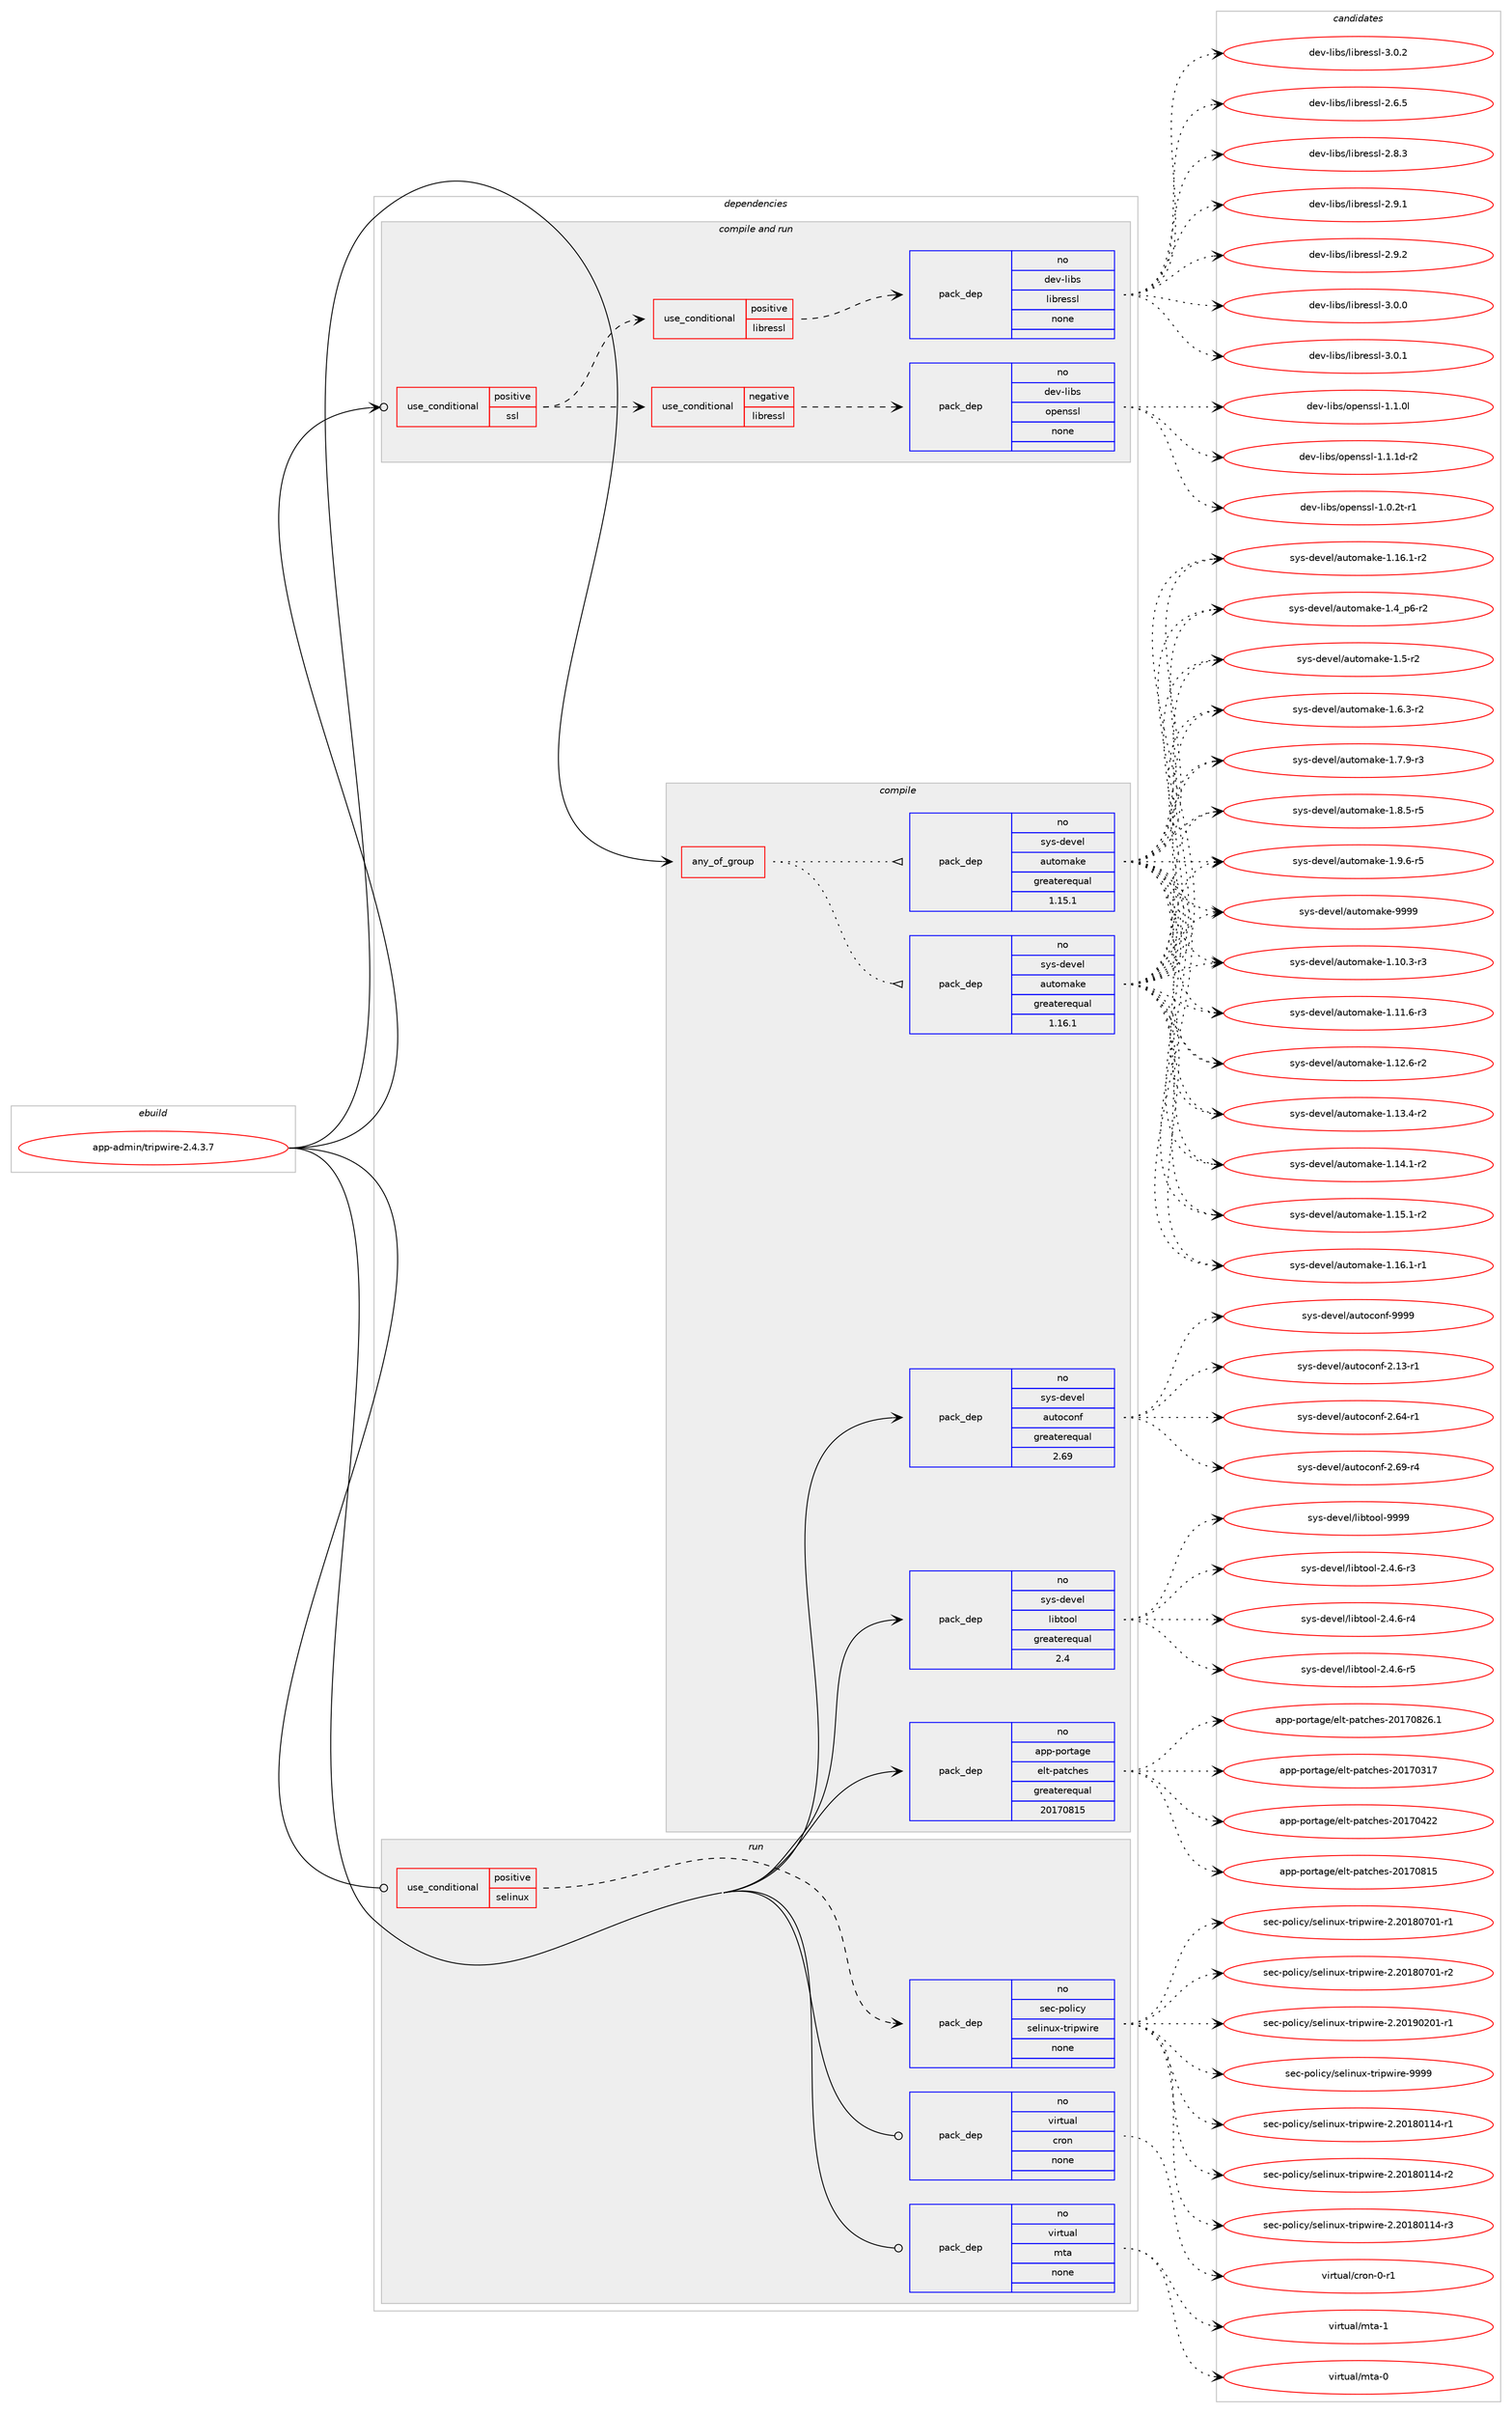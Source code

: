 digraph prolog {

# *************
# Graph options
# *************

newrank=true;
concentrate=true;
compound=true;
graph [rankdir=LR,fontname=Helvetica,fontsize=10,ranksep=1.5];#, ranksep=2.5, nodesep=0.2];
edge  [arrowhead=vee];
node  [fontname=Helvetica,fontsize=10];

# **********
# The ebuild
# **********

subgraph cluster_leftcol {
color=gray;
rank=same;
label=<<i>ebuild</i>>;
id [label="app-admin/tripwire-2.4.3.7", color=red, width=4, href="../app-admin/tripwire-2.4.3.7.svg"];
}

# ****************
# The dependencies
# ****************

subgraph cluster_midcol {
color=gray;
label=<<i>dependencies</i>>;
subgraph cluster_compile {
fillcolor="#eeeeee";
style=filled;
label=<<i>compile</i>>;
subgraph any8252 {
dependency471791 [label=<<TABLE BORDER="0" CELLBORDER="1" CELLSPACING="0" CELLPADDING="4"><TR><TD CELLPADDING="10">any_of_group</TD></TR></TABLE>>, shape=none, color=red];subgraph pack350792 {
dependency471792 [label=<<TABLE BORDER="0" CELLBORDER="1" CELLSPACING="0" CELLPADDING="4" WIDTH="220"><TR><TD ROWSPAN="6" CELLPADDING="30">pack_dep</TD></TR><TR><TD WIDTH="110">no</TD></TR><TR><TD>sys-devel</TD></TR><TR><TD>automake</TD></TR><TR><TD>greaterequal</TD></TR><TR><TD>1.16.1</TD></TR></TABLE>>, shape=none, color=blue];
}
dependency471791:e -> dependency471792:w [weight=20,style="dotted",arrowhead="oinv"];
subgraph pack350793 {
dependency471793 [label=<<TABLE BORDER="0" CELLBORDER="1" CELLSPACING="0" CELLPADDING="4" WIDTH="220"><TR><TD ROWSPAN="6" CELLPADDING="30">pack_dep</TD></TR><TR><TD WIDTH="110">no</TD></TR><TR><TD>sys-devel</TD></TR><TR><TD>automake</TD></TR><TR><TD>greaterequal</TD></TR><TR><TD>1.15.1</TD></TR></TABLE>>, shape=none, color=blue];
}
dependency471791:e -> dependency471793:w [weight=20,style="dotted",arrowhead="oinv"];
}
id:e -> dependency471791:w [weight=20,style="solid",arrowhead="vee"];
subgraph pack350794 {
dependency471794 [label=<<TABLE BORDER="0" CELLBORDER="1" CELLSPACING="0" CELLPADDING="4" WIDTH="220"><TR><TD ROWSPAN="6" CELLPADDING="30">pack_dep</TD></TR><TR><TD WIDTH="110">no</TD></TR><TR><TD>app-portage</TD></TR><TR><TD>elt-patches</TD></TR><TR><TD>greaterequal</TD></TR><TR><TD>20170815</TD></TR></TABLE>>, shape=none, color=blue];
}
id:e -> dependency471794:w [weight=20,style="solid",arrowhead="vee"];
subgraph pack350795 {
dependency471795 [label=<<TABLE BORDER="0" CELLBORDER="1" CELLSPACING="0" CELLPADDING="4" WIDTH="220"><TR><TD ROWSPAN="6" CELLPADDING="30">pack_dep</TD></TR><TR><TD WIDTH="110">no</TD></TR><TR><TD>sys-devel</TD></TR><TR><TD>autoconf</TD></TR><TR><TD>greaterequal</TD></TR><TR><TD>2.69</TD></TR></TABLE>>, shape=none, color=blue];
}
id:e -> dependency471795:w [weight=20,style="solid",arrowhead="vee"];
subgraph pack350796 {
dependency471796 [label=<<TABLE BORDER="0" CELLBORDER="1" CELLSPACING="0" CELLPADDING="4" WIDTH="220"><TR><TD ROWSPAN="6" CELLPADDING="30">pack_dep</TD></TR><TR><TD WIDTH="110">no</TD></TR><TR><TD>sys-devel</TD></TR><TR><TD>libtool</TD></TR><TR><TD>greaterequal</TD></TR><TR><TD>2.4</TD></TR></TABLE>>, shape=none, color=blue];
}
id:e -> dependency471796:w [weight=20,style="solid",arrowhead="vee"];
}
subgraph cluster_compileandrun {
fillcolor="#eeeeee";
style=filled;
label=<<i>compile and run</i>>;
subgraph cond112446 {
dependency471797 [label=<<TABLE BORDER="0" CELLBORDER="1" CELLSPACING="0" CELLPADDING="4"><TR><TD ROWSPAN="3" CELLPADDING="10">use_conditional</TD></TR><TR><TD>positive</TD></TR><TR><TD>ssl</TD></TR></TABLE>>, shape=none, color=red];
subgraph cond112447 {
dependency471798 [label=<<TABLE BORDER="0" CELLBORDER="1" CELLSPACING="0" CELLPADDING="4"><TR><TD ROWSPAN="3" CELLPADDING="10">use_conditional</TD></TR><TR><TD>negative</TD></TR><TR><TD>libressl</TD></TR></TABLE>>, shape=none, color=red];
subgraph pack350797 {
dependency471799 [label=<<TABLE BORDER="0" CELLBORDER="1" CELLSPACING="0" CELLPADDING="4" WIDTH="220"><TR><TD ROWSPAN="6" CELLPADDING="30">pack_dep</TD></TR><TR><TD WIDTH="110">no</TD></TR><TR><TD>dev-libs</TD></TR><TR><TD>openssl</TD></TR><TR><TD>none</TD></TR><TR><TD></TD></TR></TABLE>>, shape=none, color=blue];
}
dependency471798:e -> dependency471799:w [weight=20,style="dashed",arrowhead="vee"];
}
dependency471797:e -> dependency471798:w [weight=20,style="dashed",arrowhead="vee"];
subgraph cond112448 {
dependency471800 [label=<<TABLE BORDER="0" CELLBORDER="1" CELLSPACING="0" CELLPADDING="4"><TR><TD ROWSPAN="3" CELLPADDING="10">use_conditional</TD></TR><TR><TD>positive</TD></TR><TR><TD>libressl</TD></TR></TABLE>>, shape=none, color=red];
subgraph pack350798 {
dependency471801 [label=<<TABLE BORDER="0" CELLBORDER="1" CELLSPACING="0" CELLPADDING="4" WIDTH="220"><TR><TD ROWSPAN="6" CELLPADDING="30">pack_dep</TD></TR><TR><TD WIDTH="110">no</TD></TR><TR><TD>dev-libs</TD></TR><TR><TD>libressl</TD></TR><TR><TD>none</TD></TR><TR><TD></TD></TR></TABLE>>, shape=none, color=blue];
}
dependency471800:e -> dependency471801:w [weight=20,style="dashed",arrowhead="vee"];
}
dependency471797:e -> dependency471800:w [weight=20,style="dashed",arrowhead="vee"];
}
id:e -> dependency471797:w [weight=20,style="solid",arrowhead="odotvee"];
}
subgraph cluster_run {
fillcolor="#eeeeee";
style=filled;
label=<<i>run</i>>;
subgraph cond112449 {
dependency471802 [label=<<TABLE BORDER="0" CELLBORDER="1" CELLSPACING="0" CELLPADDING="4"><TR><TD ROWSPAN="3" CELLPADDING="10">use_conditional</TD></TR><TR><TD>positive</TD></TR><TR><TD>selinux</TD></TR></TABLE>>, shape=none, color=red];
subgraph pack350799 {
dependency471803 [label=<<TABLE BORDER="0" CELLBORDER="1" CELLSPACING="0" CELLPADDING="4" WIDTH="220"><TR><TD ROWSPAN="6" CELLPADDING="30">pack_dep</TD></TR><TR><TD WIDTH="110">no</TD></TR><TR><TD>sec-policy</TD></TR><TR><TD>selinux-tripwire</TD></TR><TR><TD>none</TD></TR><TR><TD></TD></TR></TABLE>>, shape=none, color=blue];
}
dependency471802:e -> dependency471803:w [weight=20,style="dashed",arrowhead="vee"];
}
id:e -> dependency471802:w [weight=20,style="solid",arrowhead="odot"];
subgraph pack350800 {
dependency471804 [label=<<TABLE BORDER="0" CELLBORDER="1" CELLSPACING="0" CELLPADDING="4" WIDTH="220"><TR><TD ROWSPAN="6" CELLPADDING="30">pack_dep</TD></TR><TR><TD WIDTH="110">no</TD></TR><TR><TD>virtual</TD></TR><TR><TD>cron</TD></TR><TR><TD>none</TD></TR><TR><TD></TD></TR></TABLE>>, shape=none, color=blue];
}
id:e -> dependency471804:w [weight=20,style="solid",arrowhead="odot"];
subgraph pack350801 {
dependency471805 [label=<<TABLE BORDER="0" CELLBORDER="1" CELLSPACING="0" CELLPADDING="4" WIDTH="220"><TR><TD ROWSPAN="6" CELLPADDING="30">pack_dep</TD></TR><TR><TD WIDTH="110">no</TD></TR><TR><TD>virtual</TD></TR><TR><TD>mta</TD></TR><TR><TD>none</TD></TR><TR><TD></TD></TR></TABLE>>, shape=none, color=blue];
}
id:e -> dependency471805:w [weight=20,style="solid",arrowhead="odot"];
}
}

# **************
# The candidates
# **************

subgraph cluster_choices {
rank=same;
color=gray;
label=<<i>candidates</i>>;

subgraph choice350792 {
color=black;
nodesep=1;
choice11512111545100101118101108479711711611110997107101454946494846514511451 [label="sys-devel/automake-1.10.3-r3", color=red, width=4,href="../sys-devel/automake-1.10.3-r3.svg"];
choice11512111545100101118101108479711711611110997107101454946494946544511451 [label="sys-devel/automake-1.11.6-r3", color=red, width=4,href="../sys-devel/automake-1.11.6-r3.svg"];
choice11512111545100101118101108479711711611110997107101454946495046544511450 [label="sys-devel/automake-1.12.6-r2", color=red, width=4,href="../sys-devel/automake-1.12.6-r2.svg"];
choice11512111545100101118101108479711711611110997107101454946495146524511450 [label="sys-devel/automake-1.13.4-r2", color=red, width=4,href="../sys-devel/automake-1.13.4-r2.svg"];
choice11512111545100101118101108479711711611110997107101454946495246494511450 [label="sys-devel/automake-1.14.1-r2", color=red, width=4,href="../sys-devel/automake-1.14.1-r2.svg"];
choice11512111545100101118101108479711711611110997107101454946495346494511450 [label="sys-devel/automake-1.15.1-r2", color=red, width=4,href="../sys-devel/automake-1.15.1-r2.svg"];
choice11512111545100101118101108479711711611110997107101454946495446494511449 [label="sys-devel/automake-1.16.1-r1", color=red, width=4,href="../sys-devel/automake-1.16.1-r1.svg"];
choice11512111545100101118101108479711711611110997107101454946495446494511450 [label="sys-devel/automake-1.16.1-r2", color=red, width=4,href="../sys-devel/automake-1.16.1-r2.svg"];
choice115121115451001011181011084797117116111109971071014549465295112544511450 [label="sys-devel/automake-1.4_p6-r2", color=red, width=4,href="../sys-devel/automake-1.4_p6-r2.svg"];
choice11512111545100101118101108479711711611110997107101454946534511450 [label="sys-devel/automake-1.5-r2", color=red, width=4,href="../sys-devel/automake-1.5-r2.svg"];
choice115121115451001011181011084797117116111109971071014549465446514511450 [label="sys-devel/automake-1.6.3-r2", color=red, width=4,href="../sys-devel/automake-1.6.3-r2.svg"];
choice115121115451001011181011084797117116111109971071014549465546574511451 [label="sys-devel/automake-1.7.9-r3", color=red, width=4,href="../sys-devel/automake-1.7.9-r3.svg"];
choice115121115451001011181011084797117116111109971071014549465646534511453 [label="sys-devel/automake-1.8.5-r5", color=red, width=4,href="../sys-devel/automake-1.8.5-r5.svg"];
choice115121115451001011181011084797117116111109971071014549465746544511453 [label="sys-devel/automake-1.9.6-r5", color=red, width=4,href="../sys-devel/automake-1.9.6-r5.svg"];
choice115121115451001011181011084797117116111109971071014557575757 [label="sys-devel/automake-9999", color=red, width=4,href="../sys-devel/automake-9999.svg"];
dependency471792:e -> choice11512111545100101118101108479711711611110997107101454946494846514511451:w [style=dotted,weight="100"];
dependency471792:e -> choice11512111545100101118101108479711711611110997107101454946494946544511451:w [style=dotted,weight="100"];
dependency471792:e -> choice11512111545100101118101108479711711611110997107101454946495046544511450:w [style=dotted,weight="100"];
dependency471792:e -> choice11512111545100101118101108479711711611110997107101454946495146524511450:w [style=dotted,weight="100"];
dependency471792:e -> choice11512111545100101118101108479711711611110997107101454946495246494511450:w [style=dotted,weight="100"];
dependency471792:e -> choice11512111545100101118101108479711711611110997107101454946495346494511450:w [style=dotted,weight="100"];
dependency471792:e -> choice11512111545100101118101108479711711611110997107101454946495446494511449:w [style=dotted,weight="100"];
dependency471792:e -> choice11512111545100101118101108479711711611110997107101454946495446494511450:w [style=dotted,weight="100"];
dependency471792:e -> choice115121115451001011181011084797117116111109971071014549465295112544511450:w [style=dotted,weight="100"];
dependency471792:e -> choice11512111545100101118101108479711711611110997107101454946534511450:w [style=dotted,weight="100"];
dependency471792:e -> choice115121115451001011181011084797117116111109971071014549465446514511450:w [style=dotted,weight="100"];
dependency471792:e -> choice115121115451001011181011084797117116111109971071014549465546574511451:w [style=dotted,weight="100"];
dependency471792:e -> choice115121115451001011181011084797117116111109971071014549465646534511453:w [style=dotted,weight="100"];
dependency471792:e -> choice115121115451001011181011084797117116111109971071014549465746544511453:w [style=dotted,weight="100"];
dependency471792:e -> choice115121115451001011181011084797117116111109971071014557575757:w [style=dotted,weight="100"];
}
subgraph choice350793 {
color=black;
nodesep=1;
choice11512111545100101118101108479711711611110997107101454946494846514511451 [label="sys-devel/automake-1.10.3-r3", color=red, width=4,href="../sys-devel/automake-1.10.3-r3.svg"];
choice11512111545100101118101108479711711611110997107101454946494946544511451 [label="sys-devel/automake-1.11.6-r3", color=red, width=4,href="../sys-devel/automake-1.11.6-r3.svg"];
choice11512111545100101118101108479711711611110997107101454946495046544511450 [label="sys-devel/automake-1.12.6-r2", color=red, width=4,href="../sys-devel/automake-1.12.6-r2.svg"];
choice11512111545100101118101108479711711611110997107101454946495146524511450 [label="sys-devel/automake-1.13.4-r2", color=red, width=4,href="../sys-devel/automake-1.13.4-r2.svg"];
choice11512111545100101118101108479711711611110997107101454946495246494511450 [label="sys-devel/automake-1.14.1-r2", color=red, width=4,href="../sys-devel/automake-1.14.1-r2.svg"];
choice11512111545100101118101108479711711611110997107101454946495346494511450 [label="sys-devel/automake-1.15.1-r2", color=red, width=4,href="../sys-devel/automake-1.15.1-r2.svg"];
choice11512111545100101118101108479711711611110997107101454946495446494511449 [label="sys-devel/automake-1.16.1-r1", color=red, width=4,href="../sys-devel/automake-1.16.1-r1.svg"];
choice11512111545100101118101108479711711611110997107101454946495446494511450 [label="sys-devel/automake-1.16.1-r2", color=red, width=4,href="../sys-devel/automake-1.16.1-r2.svg"];
choice115121115451001011181011084797117116111109971071014549465295112544511450 [label="sys-devel/automake-1.4_p6-r2", color=red, width=4,href="../sys-devel/automake-1.4_p6-r2.svg"];
choice11512111545100101118101108479711711611110997107101454946534511450 [label="sys-devel/automake-1.5-r2", color=red, width=4,href="../sys-devel/automake-1.5-r2.svg"];
choice115121115451001011181011084797117116111109971071014549465446514511450 [label="sys-devel/automake-1.6.3-r2", color=red, width=4,href="../sys-devel/automake-1.6.3-r2.svg"];
choice115121115451001011181011084797117116111109971071014549465546574511451 [label="sys-devel/automake-1.7.9-r3", color=red, width=4,href="../sys-devel/automake-1.7.9-r3.svg"];
choice115121115451001011181011084797117116111109971071014549465646534511453 [label="sys-devel/automake-1.8.5-r5", color=red, width=4,href="../sys-devel/automake-1.8.5-r5.svg"];
choice115121115451001011181011084797117116111109971071014549465746544511453 [label="sys-devel/automake-1.9.6-r5", color=red, width=4,href="../sys-devel/automake-1.9.6-r5.svg"];
choice115121115451001011181011084797117116111109971071014557575757 [label="sys-devel/automake-9999", color=red, width=4,href="../sys-devel/automake-9999.svg"];
dependency471793:e -> choice11512111545100101118101108479711711611110997107101454946494846514511451:w [style=dotted,weight="100"];
dependency471793:e -> choice11512111545100101118101108479711711611110997107101454946494946544511451:w [style=dotted,weight="100"];
dependency471793:e -> choice11512111545100101118101108479711711611110997107101454946495046544511450:w [style=dotted,weight="100"];
dependency471793:e -> choice11512111545100101118101108479711711611110997107101454946495146524511450:w [style=dotted,weight="100"];
dependency471793:e -> choice11512111545100101118101108479711711611110997107101454946495246494511450:w [style=dotted,weight="100"];
dependency471793:e -> choice11512111545100101118101108479711711611110997107101454946495346494511450:w [style=dotted,weight="100"];
dependency471793:e -> choice11512111545100101118101108479711711611110997107101454946495446494511449:w [style=dotted,weight="100"];
dependency471793:e -> choice11512111545100101118101108479711711611110997107101454946495446494511450:w [style=dotted,weight="100"];
dependency471793:e -> choice115121115451001011181011084797117116111109971071014549465295112544511450:w [style=dotted,weight="100"];
dependency471793:e -> choice11512111545100101118101108479711711611110997107101454946534511450:w [style=dotted,weight="100"];
dependency471793:e -> choice115121115451001011181011084797117116111109971071014549465446514511450:w [style=dotted,weight="100"];
dependency471793:e -> choice115121115451001011181011084797117116111109971071014549465546574511451:w [style=dotted,weight="100"];
dependency471793:e -> choice115121115451001011181011084797117116111109971071014549465646534511453:w [style=dotted,weight="100"];
dependency471793:e -> choice115121115451001011181011084797117116111109971071014549465746544511453:w [style=dotted,weight="100"];
dependency471793:e -> choice115121115451001011181011084797117116111109971071014557575757:w [style=dotted,weight="100"];
}
subgraph choice350794 {
color=black;
nodesep=1;
choice97112112451121111141169710310147101108116451129711699104101115455048495548514955 [label="app-portage/elt-patches-20170317", color=red, width=4,href="../app-portage/elt-patches-20170317.svg"];
choice97112112451121111141169710310147101108116451129711699104101115455048495548525050 [label="app-portage/elt-patches-20170422", color=red, width=4,href="../app-portage/elt-patches-20170422.svg"];
choice97112112451121111141169710310147101108116451129711699104101115455048495548564953 [label="app-portage/elt-patches-20170815", color=red, width=4,href="../app-portage/elt-patches-20170815.svg"];
choice971121124511211111411697103101471011081164511297116991041011154550484955485650544649 [label="app-portage/elt-patches-20170826.1", color=red, width=4,href="../app-portage/elt-patches-20170826.1.svg"];
dependency471794:e -> choice97112112451121111141169710310147101108116451129711699104101115455048495548514955:w [style=dotted,weight="100"];
dependency471794:e -> choice97112112451121111141169710310147101108116451129711699104101115455048495548525050:w [style=dotted,weight="100"];
dependency471794:e -> choice97112112451121111141169710310147101108116451129711699104101115455048495548564953:w [style=dotted,weight="100"];
dependency471794:e -> choice971121124511211111411697103101471011081164511297116991041011154550484955485650544649:w [style=dotted,weight="100"];
}
subgraph choice350795 {
color=black;
nodesep=1;
choice1151211154510010111810110847971171161119911111010245504649514511449 [label="sys-devel/autoconf-2.13-r1", color=red, width=4,href="../sys-devel/autoconf-2.13-r1.svg"];
choice1151211154510010111810110847971171161119911111010245504654524511449 [label="sys-devel/autoconf-2.64-r1", color=red, width=4,href="../sys-devel/autoconf-2.64-r1.svg"];
choice1151211154510010111810110847971171161119911111010245504654574511452 [label="sys-devel/autoconf-2.69-r4", color=red, width=4,href="../sys-devel/autoconf-2.69-r4.svg"];
choice115121115451001011181011084797117116111991111101024557575757 [label="sys-devel/autoconf-9999", color=red, width=4,href="../sys-devel/autoconf-9999.svg"];
dependency471795:e -> choice1151211154510010111810110847971171161119911111010245504649514511449:w [style=dotted,weight="100"];
dependency471795:e -> choice1151211154510010111810110847971171161119911111010245504654524511449:w [style=dotted,weight="100"];
dependency471795:e -> choice1151211154510010111810110847971171161119911111010245504654574511452:w [style=dotted,weight="100"];
dependency471795:e -> choice115121115451001011181011084797117116111991111101024557575757:w [style=dotted,weight="100"];
}
subgraph choice350796 {
color=black;
nodesep=1;
choice1151211154510010111810110847108105981161111111084550465246544511451 [label="sys-devel/libtool-2.4.6-r3", color=red, width=4,href="../sys-devel/libtool-2.4.6-r3.svg"];
choice1151211154510010111810110847108105981161111111084550465246544511452 [label="sys-devel/libtool-2.4.6-r4", color=red, width=4,href="../sys-devel/libtool-2.4.6-r4.svg"];
choice1151211154510010111810110847108105981161111111084550465246544511453 [label="sys-devel/libtool-2.4.6-r5", color=red, width=4,href="../sys-devel/libtool-2.4.6-r5.svg"];
choice1151211154510010111810110847108105981161111111084557575757 [label="sys-devel/libtool-9999", color=red, width=4,href="../sys-devel/libtool-9999.svg"];
dependency471796:e -> choice1151211154510010111810110847108105981161111111084550465246544511451:w [style=dotted,weight="100"];
dependency471796:e -> choice1151211154510010111810110847108105981161111111084550465246544511452:w [style=dotted,weight="100"];
dependency471796:e -> choice1151211154510010111810110847108105981161111111084550465246544511453:w [style=dotted,weight="100"];
dependency471796:e -> choice1151211154510010111810110847108105981161111111084557575757:w [style=dotted,weight="100"];
}
subgraph choice350797 {
color=black;
nodesep=1;
choice1001011184510810598115471111121011101151151084549464846501164511449 [label="dev-libs/openssl-1.0.2t-r1", color=red, width=4,href="../dev-libs/openssl-1.0.2t-r1.svg"];
choice100101118451081059811547111112101110115115108454946494648108 [label="dev-libs/openssl-1.1.0l", color=red, width=4,href="../dev-libs/openssl-1.1.0l.svg"];
choice1001011184510810598115471111121011101151151084549464946491004511450 [label="dev-libs/openssl-1.1.1d-r2", color=red, width=4,href="../dev-libs/openssl-1.1.1d-r2.svg"];
dependency471799:e -> choice1001011184510810598115471111121011101151151084549464846501164511449:w [style=dotted,weight="100"];
dependency471799:e -> choice100101118451081059811547111112101110115115108454946494648108:w [style=dotted,weight="100"];
dependency471799:e -> choice1001011184510810598115471111121011101151151084549464946491004511450:w [style=dotted,weight="100"];
}
subgraph choice350798 {
color=black;
nodesep=1;
choice10010111845108105981154710810598114101115115108455046544653 [label="dev-libs/libressl-2.6.5", color=red, width=4,href="../dev-libs/libressl-2.6.5.svg"];
choice10010111845108105981154710810598114101115115108455046564651 [label="dev-libs/libressl-2.8.3", color=red, width=4,href="../dev-libs/libressl-2.8.3.svg"];
choice10010111845108105981154710810598114101115115108455046574649 [label="dev-libs/libressl-2.9.1", color=red, width=4,href="../dev-libs/libressl-2.9.1.svg"];
choice10010111845108105981154710810598114101115115108455046574650 [label="dev-libs/libressl-2.9.2", color=red, width=4,href="../dev-libs/libressl-2.9.2.svg"];
choice10010111845108105981154710810598114101115115108455146484648 [label="dev-libs/libressl-3.0.0", color=red, width=4,href="../dev-libs/libressl-3.0.0.svg"];
choice10010111845108105981154710810598114101115115108455146484649 [label="dev-libs/libressl-3.0.1", color=red, width=4,href="../dev-libs/libressl-3.0.1.svg"];
choice10010111845108105981154710810598114101115115108455146484650 [label="dev-libs/libressl-3.0.2", color=red, width=4,href="../dev-libs/libressl-3.0.2.svg"];
dependency471801:e -> choice10010111845108105981154710810598114101115115108455046544653:w [style=dotted,weight="100"];
dependency471801:e -> choice10010111845108105981154710810598114101115115108455046564651:w [style=dotted,weight="100"];
dependency471801:e -> choice10010111845108105981154710810598114101115115108455046574649:w [style=dotted,weight="100"];
dependency471801:e -> choice10010111845108105981154710810598114101115115108455046574650:w [style=dotted,weight="100"];
dependency471801:e -> choice10010111845108105981154710810598114101115115108455146484648:w [style=dotted,weight="100"];
dependency471801:e -> choice10010111845108105981154710810598114101115115108455146484649:w [style=dotted,weight="100"];
dependency471801:e -> choice10010111845108105981154710810598114101115115108455146484650:w [style=dotted,weight="100"];
}
subgraph choice350799 {
color=black;
nodesep=1;
choice115101994511211110810599121471151011081051101171204511611410511211910511410145504650484956484949524511449 [label="sec-policy/selinux-tripwire-2.20180114-r1", color=red, width=4,href="../sec-policy/selinux-tripwire-2.20180114-r1.svg"];
choice115101994511211110810599121471151011081051101171204511611410511211910511410145504650484956484949524511450 [label="sec-policy/selinux-tripwire-2.20180114-r2", color=red, width=4,href="../sec-policy/selinux-tripwire-2.20180114-r2.svg"];
choice115101994511211110810599121471151011081051101171204511611410511211910511410145504650484956484949524511451 [label="sec-policy/selinux-tripwire-2.20180114-r3", color=red, width=4,href="../sec-policy/selinux-tripwire-2.20180114-r3.svg"];
choice115101994511211110810599121471151011081051101171204511611410511211910511410145504650484956485548494511449 [label="sec-policy/selinux-tripwire-2.20180701-r1", color=red, width=4,href="../sec-policy/selinux-tripwire-2.20180701-r1.svg"];
choice115101994511211110810599121471151011081051101171204511611410511211910511410145504650484956485548494511450 [label="sec-policy/selinux-tripwire-2.20180701-r2", color=red, width=4,href="../sec-policy/selinux-tripwire-2.20180701-r2.svg"];
choice115101994511211110810599121471151011081051101171204511611410511211910511410145504650484957485048494511449 [label="sec-policy/selinux-tripwire-2.20190201-r1", color=red, width=4,href="../sec-policy/selinux-tripwire-2.20190201-r1.svg"];
choice11510199451121111081059912147115101108105110117120451161141051121191051141014557575757 [label="sec-policy/selinux-tripwire-9999", color=red, width=4,href="../sec-policy/selinux-tripwire-9999.svg"];
dependency471803:e -> choice115101994511211110810599121471151011081051101171204511611410511211910511410145504650484956484949524511449:w [style=dotted,weight="100"];
dependency471803:e -> choice115101994511211110810599121471151011081051101171204511611410511211910511410145504650484956484949524511450:w [style=dotted,weight="100"];
dependency471803:e -> choice115101994511211110810599121471151011081051101171204511611410511211910511410145504650484956484949524511451:w [style=dotted,weight="100"];
dependency471803:e -> choice115101994511211110810599121471151011081051101171204511611410511211910511410145504650484956485548494511449:w [style=dotted,weight="100"];
dependency471803:e -> choice115101994511211110810599121471151011081051101171204511611410511211910511410145504650484956485548494511450:w [style=dotted,weight="100"];
dependency471803:e -> choice115101994511211110810599121471151011081051101171204511611410511211910511410145504650484957485048494511449:w [style=dotted,weight="100"];
dependency471803:e -> choice11510199451121111081059912147115101108105110117120451161141051121191051141014557575757:w [style=dotted,weight="100"];
}
subgraph choice350800 {
color=black;
nodesep=1;
choice11810511411611797108479911411111045484511449 [label="virtual/cron-0-r1", color=red, width=4,href="../virtual/cron-0-r1.svg"];
dependency471804:e -> choice11810511411611797108479911411111045484511449:w [style=dotted,weight="100"];
}
subgraph choice350801 {
color=black;
nodesep=1;
choice1181051141161179710847109116974548 [label="virtual/mta-0", color=red, width=4,href="../virtual/mta-0.svg"];
choice1181051141161179710847109116974549 [label="virtual/mta-1", color=red, width=4,href="../virtual/mta-1.svg"];
dependency471805:e -> choice1181051141161179710847109116974548:w [style=dotted,weight="100"];
dependency471805:e -> choice1181051141161179710847109116974549:w [style=dotted,weight="100"];
}
}

}
